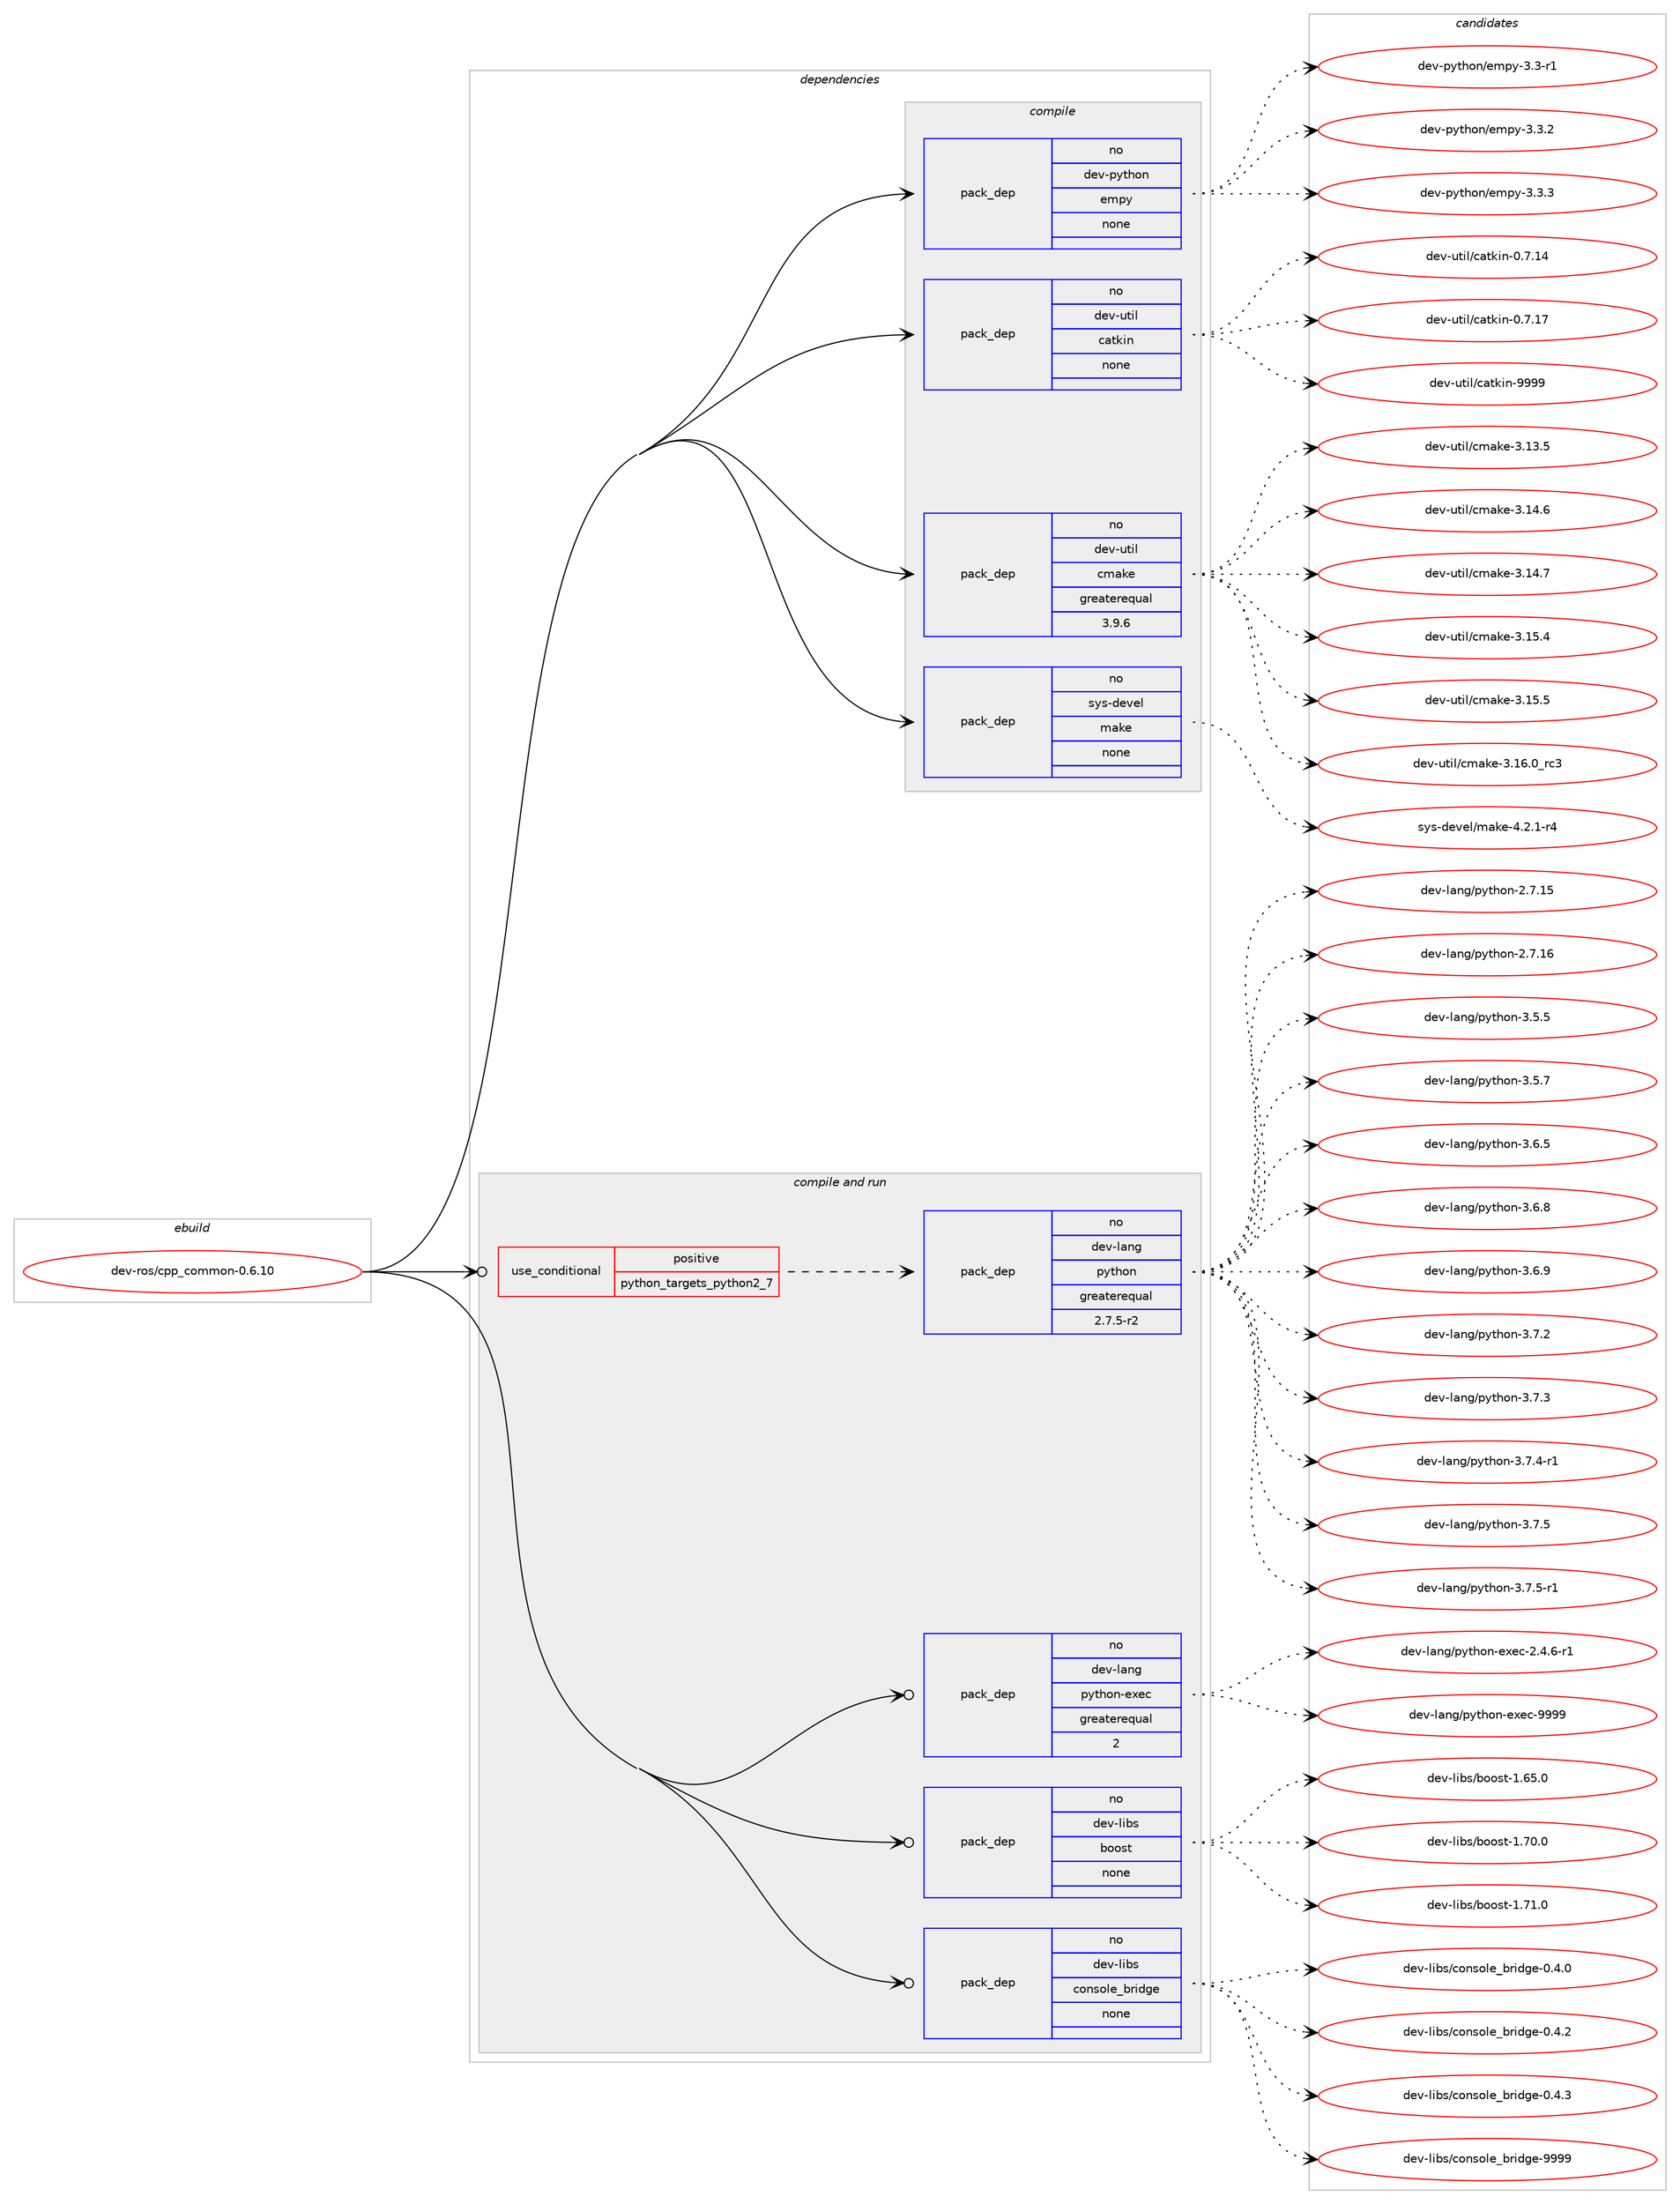 digraph prolog {

# *************
# Graph options
# *************

newrank=true;
concentrate=true;
compound=true;
graph [rankdir=LR,fontname=Helvetica,fontsize=10,ranksep=1.5];#, ranksep=2.5, nodesep=0.2];
edge  [arrowhead=vee];
node  [fontname=Helvetica,fontsize=10];

# **********
# The ebuild
# **********

subgraph cluster_leftcol {
color=gray;
rank=same;
label=<<i>ebuild</i>>;
id [label="dev-ros/cpp_common-0.6.10", color=red, width=4, href="../dev-ros/cpp_common-0.6.10.svg"];
}

# ****************
# The dependencies
# ****************

subgraph cluster_midcol {
color=gray;
label=<<i>dependencies</i>>;
subgraph cluster_compile {
fillcolor="#eeeeee";
style=filled;
label=<<i>compile</i>>;
subgraph pack485715 {
dependency650643 [label=<<TABLE BORDER="0" CELLBORDER="1" CELLSPACING="0" CELLPADDING="4" WIDTH="220"><TR><TD ROWSPAN="6" CELLPADDING="30">pack_dep</TD></TR><TR><TD WIDTH="110">no</TD></TR><TR><TD>dev-python</TD></TR><TR><TD>empy</TD></TR><TR><TD>none</TD></TR><TR><TD></TD></TR></TABLE>>, shape=none, color=blue];
}
id:e -> dependency650643:w [weight=20,style="solid",arrowhead="vee"];
subgraph pack485716 {
dependency650644 [label=<<TABLE BORDER="0" CELLBORDER="1" CELLSPACING="0" CELLPADDING="4" WIDTH="220"><TR><TD ROWSPAN="6" CELLPADDING="30">pack_dep</TD></TR><TR><TD WIDTH="110">no</TD></TR><TR><TD>dev-util</TD></TR><TR><TD>catkin</TD></TR><TR><TD>none</TD></TR><TR><TD></TD></TR></TABLE>>, shape=none, color=blue];
}
id:e -> dependency650644:w [weight=20,style="solid",arrowhead="vee"];
subgraph pack485717 {
dependency650645 [label=<<TABLE BORDER="0" CELLBORDER="1" CELLSPACING="0" CELLPADDING="4" WIDTH="220"><TR><TD ROWSPAN="6" CELLPADDING="30">pack_dep</TD></TR><TR><TD WIDTH="110">no</TD></TR><TR><TD>dev-util</TD></TR><TR><TD>cmake</TD></TR><TR><TD>greaterequal</TD></TR><TR><TD>3.9.6</TD></TR></TABLE>>, shape=none, color=blue];
}
id:e -> dependency650645:w [weight=20,style="solid",arrowhead="vee"];
subgraph pack485718 {
dependency650646 [label=<<TABLE BORDER="0" CELLBORDER="1" CELLSPACING="0" CELLPADDING="4" WIDTH="220"><TR><TD ROWSPAN="6" CELLPADDING="30">pack_dep</TD></TR><TR><TD WIDTH="110">no</TD></TR><TR><TD>sys-devel</TD></TR><TR><TD>make</TD></TR><TR><TD>none</TD></TR><TR><TD></TD></TR></TABLE>>, shape=none, color=blue];
}
id:e -> dependency650646:w [weight=20,style="solid",arrowhead="vee"];
}
subgraph cluster_compileandrun {
fillcolor="#eeeeee";
style=filled;
label=<<i>compile and run</i>>;
subgraph cond153022 {
dependency650647 [label=<<TABLE BORDER="0" CELLBORDER="1" CELLSPACING="0" CELLPADDING="4"><TR><TD ROWSPAN="3" CELLPADDING="10">use_conditional</TD></TR><TR><TD>positive</TD></TR><TR><TD>python_targets_python2_7</TD></TR></TABLE>>, shape=none, color=red];
subgraph pack485719 {
dependency650648 [label=<<TABLE BORDER="0" CELLBORDER="1" CELLSPACING="0" CELLPADDING="4" WIDTH="220"><TR><TD ROWSPAN="6" CELLPADDING="30">pack_dep</TD></TR><TR><TD WIDTH="110">no</TD></TR><TR><TD>dev-lang</TD></TR><TR><TD>python</TD></TR><TR><TD>greaterequal</TD></TR><TR><TD>2.7.5-r2</TD></TR></TABLE>>, shape=none, color=blue];
}
dependency650647:e -> dependency650648:w [weight=20,style="dashed",arrowhead="vee"];
}
id:e -> dependency650647:w [weight=20,style="solid",arrowhead="odotvee"];
subgraph pack485720 {
dependency650649 [label=<<TABLE BORDER="0" CELLBORDER="1" CELLSPACING="0" CELLPADDING="4" WIDTH="220"><TR><TD ROWSPAN="6" CELLPADDING="30">pack_dep</TD></TR><TR><TD WIDTH="110">no</TD></TR><TR><TD>dev-lang</TD></TR><TR><TD>python-exec</TD></TR><TR><TD>greaterequal</TD></TR><TR><TD>2</TD></TR></TABLE>>, shape=none, color=blue];
}
id:e -> dependency650649:w [weight=20,style="solid",arrowhead="odotvee"];
subgraph pack485721 {
dependency650650 [label=<<TABLE BORDER="0" CELLBORDER="1" CELLSPACING="0" CELLPADDING="4" WIDTH="220"><TR><TD ROWSPAN="6" CELLPADDING="30">pack_dep</TD></TR><TR><TD WIDTH="110">no</TD></TR><TR><TD>dev-libs</TD></TR><TR><TD>boost</TD></TR><TR><TD>none</TD></TR><TR><TD></TD></TR></TABLE>>, shape=none, color=blue];
}
id:e -> dependency650650:w [weight=20,style="solid",arrowhead="odotvee"];
subgraph pack485722 {
dependency650651 [label=<<TABLE BORDER="0" CELLBORDER="1" CELLSPACING="0" CELLPADDING="4" WIDTH="220"><TR><TD ROWSPAN="6" CELLPADDING="30">pack_dep</TD></TR><TR><TD WIDTH="110">no</TD></TR><TR><TD>dev-libs</TD></TR><TR><TD>console_bridge</TD></TR><TR><TD>none</TD></TR><TR><TD></TD></TR></TABLE>>, shape=none, color=blue];
}
id:e -> dependency650651:w [weight=20,style="solid",arrowhead="odotvee"];
}
subgraph cluster_run {
fillcolor="#eeeeee";
style=filled;
label=<<i>run</i>>;
}
}

# **************
# The candidates
# **************

subgraph cluster_choices {
rank=same;
color=gray;
label=<<i>candidates</i>>;

subgraph choice485715 {
color=black;
nodesep=1;
choice1001011184511212111610411111047101109112121455146514511449 [label="dev-python/empy-3.3-r1", color=red, width=4,href="../dev-python/empy-3.3-r1.svg"];
choice1001011184511212111610411111047101109112121455146514650 [label="dev-python/empy-3.3.2", color=red, width=4,href="../dev-python/empy-3.3.2.svg"];
choice1001011184511212111610411111047101109112121455146514651 [label="dev-python/empy-3.3.3", color=red, width=4,href="../dev-python/empy-3.3.3.svg"];
dependency650643:e -> choice1001011184511212111610411111047101109112121455146514511449:w [style=dotted,weight="100"];
dependency650643:e -> choice1001011184511212111610411111047101109112121455146514650:w [style=dotted,weight="100"];
dependency650643:e -> choice1001011184511212111610411111047101109112121455146514651:w [style=dotted,weight="100"];
}
subgraph choice485716 {
color=black;
nodesep=1;
choice1001011184511711610510847999711610710511045484655464952 [label="dev-util/catkin-0.7.14", color=red, width=4,href="../dev-util/catkin-0.7.14.svg"];
choice1001011184511711610510847999711610710511045484655464955 [label="dev-util/catkin-0.7.17", color=red, width=4,href="../dev-util/catkin-0.7.17.svg"];
choice100101118451171161051084799971161071051104557575757 [label="dev-util/catkin-9999", color=red, width=4,href="../dev-util/catkin-9999.svg"];
dependency650644:e -> choice1001011184511711610510847999711610710511045484655464952:w [style=dotted,weight="100"];
dependency650644:e -> choice1001011184511711610510847999711610710511045484655464955:w [style=dotted,weight="100"];
dependency650644:e -> choice100101118451171161051084799971161071051104557575757:w [style=dotted,weight="100"];
}
subgraph choice485717 {
color=black;
nodesep=1;
choice1001011184511711610510847991099710710145514649514653 [label="dev-util/cmake-3.13.5", color=red, width=4,href="../dev-util/cmake-3.13.5.svg"];
choice1001011184511711610510847991099710710145514649524654 [label="dev-util/cmake-3.14.6", color=red, width=4,href="../dev-util/cmake-3.14.6.svg"];
choice1001011184511711610510847991099710710145514649524655 [label="dev-util/cmake-3.14.7", color=red, width=4,href="../dev-util/cmake-3.14.7.svg"];
choice1001011184511711610510847991099710710145514649534652 [label="dev-util/cmake-3.15.4", color=red, width=4,href="../dev-util/cmake-3.15.4.svg"];
choice1001011184511711610510847991099710710145514649534653 [label="dev-util/cmake-3.15.5", color=red, width=4,href="../dev-util/cmake-3.15.5.svg"];
choice1001011184511711610510847991099710710145514649544648951149951 [label="dev-util/cmake-3.16.0_rc3", color=red, width=4,href="../dev-util/cmake-3.16.0_rc3.svg"];
dependency650645:e -> choice1001011184511711610510847991099710710145514649514653:w [style=dotted,weight="100"];
dependency650645:e -> choice1001011184511711610510847991099710710145514649524654:w [style=dotted,weight="100"];
dependency650645:e -> choice1001011184511711610510847991099710710145514649524655:w [style=dotted,weight="100"];
dependency650645:e -> choice1001011184511711610510847991099710710145514649534652:w [style=dotted,weight="100"];
dependency650645:e -> choice1001011184511711610510847991099710710145514649534653:w [style=dotted,weight="100"];
dependency650645:e -> choice1001011184511711610510847991099710710145514649544648951149951:w [style=dotted,weight="100"];
}
subgraph choice485718 {
color=black;
nodesep=1;
choice1151211154510010111810110847109971071014552465046494511452 [label="sys-devel/make-4.2.1-r4", color=red, width=4,href="../sys-devel/make-4.2.1-r4.svg"];
dependency650646:e -> choice1151211154510010111810110847109971071014552465046494511452:w [style=dotted,weight="100"];
}
subgraph choice485719 {
color=black;
nodesep=1;
choice10010111845108971101034711212111610411111045504655464953 [label="dev-lang/python-2.7.15", color=red, width=4,href="../dev-lang/python-2.7.15.svg"];
choice10010111845108971101034711212111610411111045504655464954 [label="dev-lang/python-2.7.16", color=red, width=4,href="../dev-lang/python-2.7.16.svg"];
choice100101118451089711010347112121116104111110455146534653 [label="dev-lang/python-3.5.5", color=red, width=4,href="../dev-lang/python-3.5.5.svg"];
choice100101118451089711010347112121116104111110455146534655 [label="dev-lang/python-3.5.7", color=red, width=4,href="../dev-lang/python-3.5.7.svg"];
choice100101118451089711010347112121116104111110455146544653 [label="dev-lang/python-3.6.5", color=red, width=4,href="../dev-lang/python-3.6.5.svg"];
choice100101118451089711010347112121116104111110455146544656 [label="dev-lang/python-3.6.8", color=red, width=4,href="../dev-lang/python-3.6.8.svg"];
choice100101118451089711010347112121116104111110455146544657 [label="dev-lang/python-3.6.9", color=red, width=4,href="../dev-lang/python-3.6.9.svg"];
choice100101118451089711010347112121116104111110455146554650 [label="dev-lang/python-3.7.2", color=red, width=4,href="../dev-lang/python-3.7.2.svg"];
choice100101118451089711010347112121116104111110455146554651 [label="dev-lang/python-3.7.3", color=red, width=4,href="../dev-lang/python-3.7.3.svg"];
choice1001011184510897110103471121211161041111104551465546524511449 [label="dev-lang/python-3.7.4-r1", color=red, width=4,href="../dev-lang/python-3.7.4-r1.svg"];
choice100101118451089711010347112121116104111110455146554653 [label="dev-lang/python-3.7.5", color=red, width=4,href="../dev-lang/python-3.7.5.svg"];
choice1001011184510897110103471121211161041111104551465546534511449 [label="dev-lang/python-3.7.5-r1", color=red, width=4,href="../dev-lang/python-3.7.5-r1.svg"];
dependency650648:e -> choice10010111845108971101034711212111610411111045504655464953:w [style=dotted,weight="100"];
dependency650648:e -> choice10010111845108971101034711212111610411111045504655464954:w [style=dotted,weight="100"];
dependency650648:e -> choice100101118451089711010347112121116104111110455146534653:w [style=dotted,weight="100"];
dependency650648:e -> choice100101118451089711010347112121116104111110455146534655:w [style=dotted,weight="100"];
dependency650648:e -> choice100101118451089711010347112121116104111110455146544653:w [style=dotted,weight="100"];
dependency650648:e -> choice100101118451089711010347112121116104111110455146544656:w [style=dotted,weight="100"];
dependency650648:e -> choice100101118451089711010347112121116104111110455146544657:w [style=dotted,weight="100"];
dependency650648:e -> choice100101118451089711010347112121116104111110455146554650:w [style=dotted,weight="100"];
dependency650648:e -> choice100101118451089711010347112121116104111110455146554651:w [style=dotted,weight="100"];
dependency650648:e -> choice1001011184510897110103471121211161041111104551465546524511449:w [style=dotted,weight="100"];
dependency650648:e -> choice100101118451089711010347112121116104111110455146554653:w [style=dotted,weight="100"];
dependency650648:e -> choice1001011184510897110103471121211161041111104551465546534511449:w [style=dotted,weight="100"];
}
subgraph choice485720 {
color=black;
nodesep=1;
choice10010111845108971101034711212111610411111045101120101994550465246544511449 [label="dev-lang/python-exec-2.4.6-r1", color=red, width=4,href="../dev-lang/python-exec-2.4.6-r1.svg"];
choice10010111845108971101034711212111610411111045101120101994557575757 [label="dev-lang/python-exec-9999", color=red, width=4,href="../dev-lang/python-exec-9999.svg"];
dependency650649:e -> choice10010111845108971101034711212111610411111045101120101994550465246544511449:w [style=dotted,weight="100"];
dependency650649:e -> choice10010111845108971101034711212111610411111045101120101994557575757:w [style=dotted,weight="100"];
}
subgraph choice485721 {
color=black;
nodesep=1;
choice1001011184510810598115479811111111511645494654534648 [label="dev-libs/boost-1.65.0", color=red, width=4,href="../dev-libs/boost-1.65.0.svg"];
choice1001011184510810598115479811111111511645494655484648 [label="dev-libs/boost-1.70.0", color=red, width=4,href="../dev-libs/boost-1.70.0.svg"];
choice1001011184510810598115479811111111511645494655494648 [label="dev-libs/boost-1.71.0", color=red, width=4,href="../dev-libs/boost-1.71.0.svg"];
dependency650650:e -> choice1001011184510810598115479811111111511645494654534648:w [style=dotted,weight="100"];
dependency650650:e -> choice1001011184510810598115479811111111511645494655484648:w [style=dotted,weight="100"];
dependency650650:e -> choice1001011184510810598115479811111111511645494655494648:w [style=dotted,weight="100"];
}
subgraph choice485722 {
color=black;
nodesep=1;
choice100101118451081059811547991111101151111081019598114105100103101454846524648 [label="dev-libs/console_bridge-0.4.0", color=red, width=4,href="../dev-libs/console_bridge-0.4.0.svg"];
choice100101118451081059811547991111101151111081019598114105100103101454846524650 [label="dev-libs/console_bridge-0.4.2", color=red, width=4,href="../dev-libs/console_bridge-0.4.2.svg"];
choice100101118451081059811547991111101151111081019598114105100103101454846524651 [label="dev-libs/console_bridge-0.4.3", color=red, width=4,href="../dev-libs/console_bridge-0.4.3.svg"];
choice1001011184510810598115479911111011511110810195981141051001031014557575757 [label="dev-libs/console_bridge-9999", color=red, width=4,href="../dev-libs/console_bridge-9999.svg"];
dependency650651:e -> choice100101118451081059811547991111101151111081019598114105100103101454846524648:w [style=dotted,weight="100"];
dependency650651:e -> choice100101118451081059811547991111101151111081019598114105100103101454846524650:w [style=dotted,weight="100"];
dependency650651:e -> choice100101118451081059811547991111101151111081019598114105100103101454846524651:w [style=dotted,weight="100"];
dependency650651:e -> choice1001011184510810598115479911111011511110810195981141051001031014557575757:w [style=dotted,weight="100"];
}
}

}
